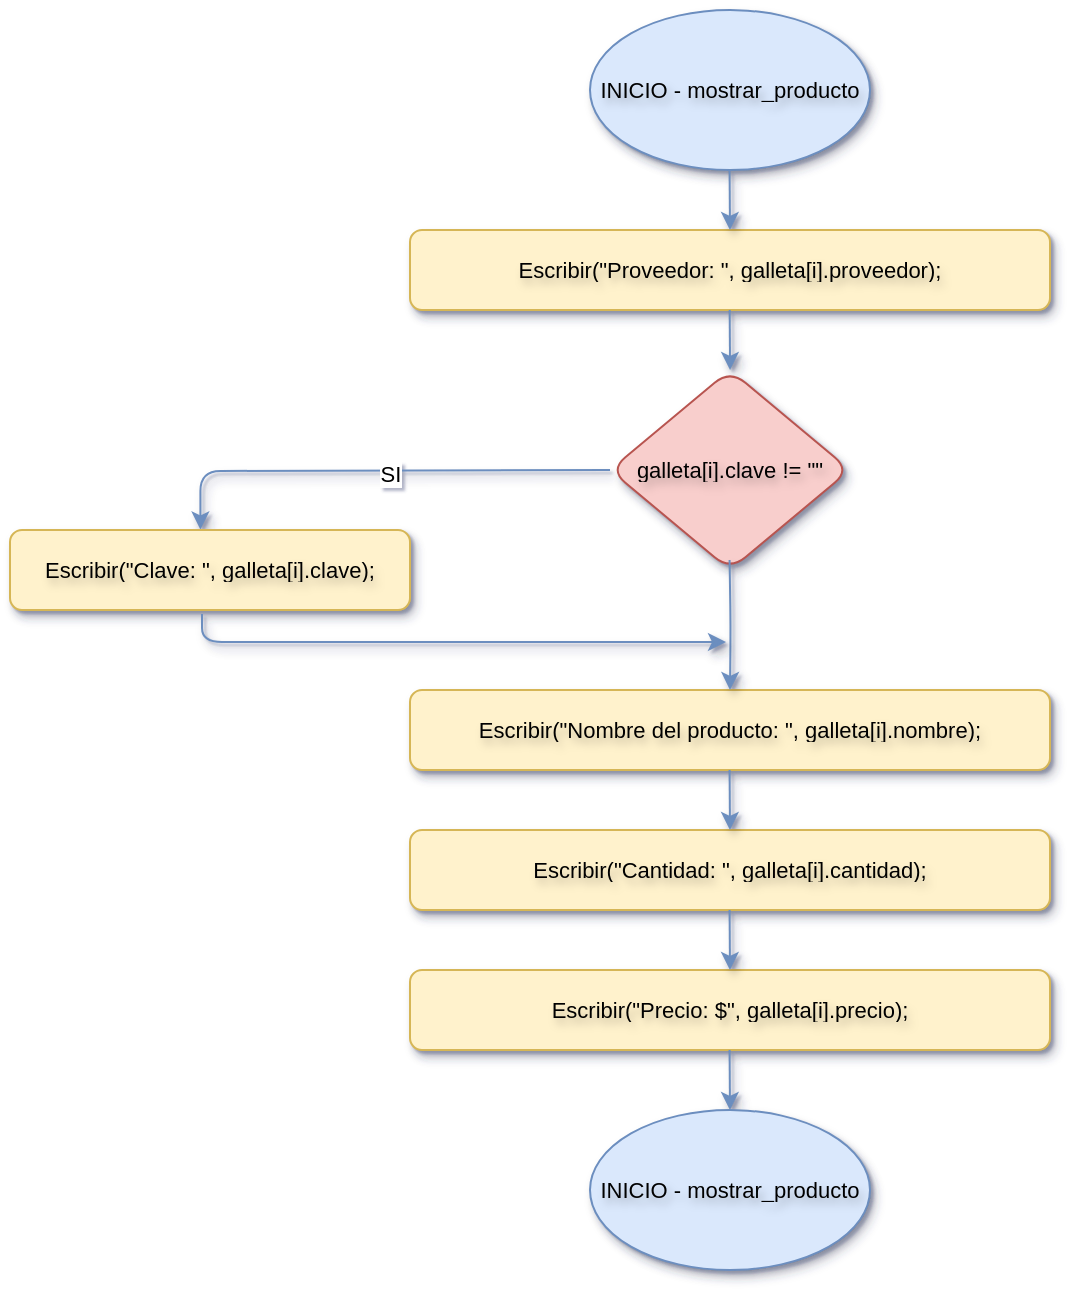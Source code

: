 <mxfile version="25.0.2">
  <diagram name="Página-1" id="XoVfdVzmXT0FCT3dWPdM">
    <mxGraphModel dx="1050" dy="621" grid="1" gridSize="10" guides="1" tooltips="1" connect="1" arrows="1" fold="1" page="1" pageScale="1" pageWidth="827" pageHeight="1169" background="none" math="0" shadow="1">
      <root>
        <mxCell id="0" />
        <mxCell id="1" parent="0" />
        <mxCell id="gqJFN9A-wY2o9Y6DUlTp-1" value="INICIO - mostrar_producto" style="ellipse;whiteSpace=wrap;rounded=1;fillColor=#dae8fc;strokeColor=#6c8ebf;textShadow=1;strokeWidth=1;shadow=1;html=1;horizontal=1;fontSize=11;fontStyle=0;spacing=2;" parent="1" vertex="1">
          <mxGeometry x="300" y="10" width="140" height="80" as="geometry" />
        </mxCell>
        <mxCell id="gqJFN9A-wY2o9Y6DUlTp-11" value="Escribir(&quot;Proveedor: &quot;, galleta[i].proveedor);" style="rounded=1;whiteSpace=wrap;fillColor=#fff2cc;strokeColor=#d6b656;textShadow=1;strokeWidth=1;shadow=1;html=1;horizontal=1;fontSize=11;fontStyle=0;spacing=2;" parent="1" vertex="1">
          <mxGeometry x="210" y="120" width="320" height="40" as="geometry" />
        </mxCell>
        <mxCell id="gqJFN9A-wY2o9Y6DUlTp-24" value="" style="edgeStyle=orthogonalEdgeStyle;rounded=1;orthogonalLoop=1;jettySize=auto;fillColor=#dae8fc;strokeColor=#6c8ebf;textShadow=1;strokeWidth=1;shadow=1;html=1;horizontal=1;fontSize=11;fontStyle=0;spacing=2;exitX=0.5;exitY=1;exitDx=0;exitDy=0;" parent="1" edge="1">
          <mxGeometry relative="1" as="geometry">
            <mxPoint x="369.79" y="90" as="sourcePoint" />
            <mxPoint x="370" y="120" as="targetPoint" />
          </mxGeometry>
        </mxCell>
        <mxCell id="v9uKrOlxw0CcSmxydKH0-2" value="" style="edgeStyle=orthogonalEdgeStyle;rounded=1;orthogonalLoop=1;jettySize=auto;fillColor=#dae8fc;strokeColor=#6c8ebf;textShadow=1;strokeWidth=1;shadow=1;html=1;horizontal=1;fontSize=11;fontStyle=0;spacing=2;exitX=0.5;exitY=1;exitDx=0;exitDy=0;" parent="1" edge="1">
          <mxGeometry relative="1" as="geometry">
            <mxPoint x="369.83" y="160" as="sourcePoint" />
            <mxPoint x="370.04" y="190" as="targetPoint" />
          </mxGeometry>
        </mxCell>
        <mxCell id="6mAZskGcyzbH1CX3120c-1" value="galleta[i].clave != &quot;&quot;" style="rhombus;whiteSpace=wrap;rounded=1;fillColor=#f8cecc;strokeColor=#b85450;textShadow=1;strokeWidth=1;shadow=1;html=1;horizontal=1;fontSize=11;fontStyle=0;spacing=2;" parent="1" vertex="1">
          <mxGeometry x="310" y="190" width="120" height="100" as="geometry" />
        </mxCell>
        <mxCell id="6mAZskGcyzbH1CX3120c-3" value="" style="edgeStyle=orthogonalEdgeStyle;rounded=1;orthogonalLoop=1;jettySize=auto;fillColor=#dae8fc;strokeColor=#6c8ebf;textShadow=1;strokeWidth=1;shadow=1;html=1;horizontal=1;fontSize=11;fontStyle=0;spacing=2;entryX=0.476;entryY=-0.007;entryDx=0;entryDy=0;entryPerimeter=0;" parent="1" target="6mAZskGcyzbH1CX3120c-5" edge="1">
          <mxGeometry relative="1" as="geometry">
            <mxPoint x="310" y="240" as="sourcePoint" />
            <mxPoint x="180" y="300" as="targetPoint" />
          </mxGeometry>
        </mxCell>
        <mxCell id="6mAZskGcyzbH1CX3120c-4" value="SI" style="edgeLabel;html=1;align=center;verticalAlign=middle;resizable=0;points=[];" parent="6mAZskGcyzbH1CX3120c-3" vertex="1" connectable="0">
          <mxGeometry x="-0.058" y="1" relative="1" as="geometry">
            <mxPoint as="offset" />
          </mxGeometry>
        </mxCell>
        <mxCell id="6mAZskGcyzbH1CX3120c-5" value="Escribir(&quot;Clave: &quot;, galleta[i].clave);" style="rounded=1;whiteSpace=wrap;fillColor=#fff2cc;strokeColor=#d6b656;textShadow=1;strokeWidth=1;shadow=1;html=1;horizontal=1;fontSize=11;fontStyle=0;spacing=2;" parent="1" vertex="1">
          <mxGeometry x="10" y="270" width="200" height="40" as="geometry" />
        </mxCell>
        <mxCell id="6mAZskGcyzbH1CX3120c-8" value="Escribir(&quot;Nombre del producto: &quot;, galleta[i].nombre);" style="rounded=1;whiteSpace=wrap;fillColor=#fff2cc;strokeColor=#d6b656;textShadow=1;strokeWidth=1;shadow=1;html=1;horizontal=1;fontSize=11;fontStyle=0;spacing=2;" parent="1" vertex="1">
          <mxGeometry x="210" y="350" width="320" height="40" as="geometry" />
        </mxCell>
        <mxCell id="6mAZskGcyzbH1CX3120c-9" value="" style="edgeStyle=orthogonalEdgeStyle;rounded=1;orthogonalLoop=1;jettySize=auto;fillColor=#dae8fc;strokeColor=#6c8ebf;textShadow=1;strokeWidth=1;shadow=1;html=1;horizontal=1;fontSize=11;fontStyle=0;spacing=2;exitX=0.5;exitY=1;exitDx=0;exitDy=0;entryX=0.5;entryY=0;entryDx=0;entryDy=0;" parent="1" target="6mAZskGcyzbH1CX3120c-8" edge="1">
          <mxGeometry relative="1" as="geometry">
            <mxPoint x="369.79" y="285" as="sourcePoint" />
            <mxPoint x="370" y="315" as="targetPoint" />
          </mxGeometry>
        </mxCell>
        <mxCell id="6mAZskGcyzbH1CX3120c-10" value="" style="edgeStyle=orthogonalEdgeStyle;rounded=1;orthogonalLoop=1;jettySize=auto;fillColor=#dae8fc;strokeColor=#6c8ebf;textShadow=1;strokeWidth=1;shadow=1;html=1;horizontal=1;fontSize=11;fontStyle=0;spacing=2;exitX=0.5;exitY=1;exitDx=0;exitDy=0;" parent="1" edge="1">
          <mxGeometry relative="1" as="geometry">
            <mxPoint x="106" y="312" as="sourcePoint" />
            <mxPoint x="368" y="326" as="targetPoint" />
            <Array as="points">
              <mxPoint x="106" y="326" />
              <mxPoint x="278" y="326" />
            </Array>
          </mxGeometry>
        </mxCell>
        <mxCell id="6mAZskGcyzbH1CX3120c-11" value="Escribir(&quot;Cantidad: &quot;, galleta[i].cantidad);" style="rounded=1;whiteSpace=wrap;fillColor=#fff2cc;strokeColor=#d6b656;textShadow=1;strokeWidth=1;shadow=1;html=1;horizontal=1;fontSize=11;fontStyle=0;spacing=2;" parent="1" vertex="1">
          <mxGeometry x="210" y="420" width="320" height="40" as="geometry" />
        </mxCell>
        <mxCell id="6mAZskGcyzbH1CX3120c-12" value="" style="edgeStyle=orthogonalEdgeStyle;rounded=1;orthogonalLoop=1;jettySize=auto;fillColor=#dae8fc;strokeColor=#6c8ebf;textShadow=1;strokeWidth=1;shadow=1;html=1;horizontal=1;fontSize=11;fontStyle=0;spacing=2;exitX=0.5;exitY=1;exitDx=0;exitDy=0;" parent="1" edge="1">
          <mxGeometry relative="1" as="geometry">
            <mxPoint x="369.79" y="390" as="sourcePoint" />
            <mxPoint x="370" y="420" as="targetPoint" />
          </mxGeometry>
        </mxCell>
        <mxCell id="6mAZskGcyzbH1CX3120c-13" value="Escribir(&quot;Precio: $&quot;, galleta[i].precio);" style="rounded=1;whiteSpace=wrap;fillColor=#fff2cc;strokeColor=#d6b656;textShadow=1;strokeWidth=1;shadow=1;html=1;horizontal=1;fontSize=11;fontStyle=0;spacing=2;" parent="1" vertex="1">
          <mxGeometry x="210" y="490" width="320" height="40" as="geometry" />
        </mxCell>
        <mxCell id="6mAZskGcyzbH1CX3120c-14" value="" style="edgeStyle=orthogonalEdgeStyle;rounded=1;orthogonalLoop=1;jettySize=auto;fillColor=#dae8fc;strokeColor=#6c8ebf;textShadow=1;strokeWidth=1;shadow=1;html=1;horizontal=1;fontSize=11;fontStyle=0;spacing=2;exitX=0.5;exitY=1;exitDx=0;exitDy=0;" parent="1" edge="1">
          <mxGeometry relative="1" as="geometry">
            <mxPoint x="369.79" y="460" as="sourcePoint" />
            <mxPoint x="370" y="490" as="targetPoint" />
          </mxGeometry>
        </mxCell>
        <mxCell id="6mAZskGcyzbH1CX3120c-16" value="" style="edgeStyle=orthogonalEdgeStyle;rounded=1;orthogonalLoop=1;jettySize=auto;fillColor=#dae8fc;strokeColor=#6c8ebf;textShadow=1;strokeWidth=1;shadow=1;html=1;horizontal=1;fontSize=11;fontStyle=0;spacing=2;exitX=0.5;exitY=1;exitDx=0;exitDy=0;" parent="1" edge="1">
          <mxGeometry relative="1" as="geometry">
            <mxPoint x="369.79" y="530" as="sourcePoint" />
            <mxPoint x="370" y="560" as="targetPoint" />
          </mxGeometry>
        </mxCell>
        <mxCell id="e5Yme4VC73nVY4Tor0vv-1" value="INICIO - mostrar_producto" style="ellipse;whiteSpace=wrap;rounded=1;fillColor=#dae8fc;strokeColor=#6c8ebf;textShadow=1;strokeWidth=1;shadow=1;html=1;horizontal=1;fontSize=11;fontStyle=0;spacing=2;" vertex="1" parent="1">
          <mxGeometry x="300" y="560" width="140" height="80" as="geometry" />
        </mxCell>
      </root>
    </mxGraphModel>
  </diagram>
</mxfile>
